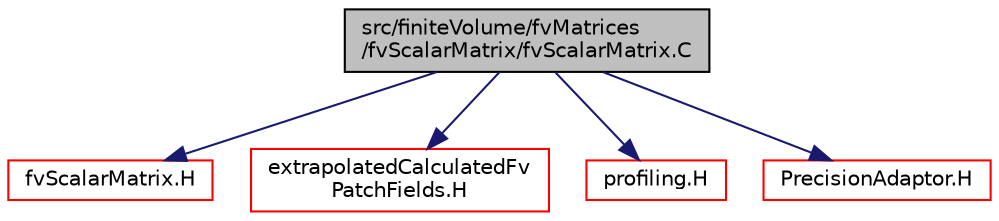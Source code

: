 digraph "src/finiteVolume/fvMatrices/fvScalarMatrix/fvScalarMatrix.C"
{
  bgcolor="transparent";
  edge [fontname="Helvetica",fontsize="10",labelfontname="Helvetica",labelfontsize="10"];
  node [fontname="Helvetica",fontsize="10",shape=record];
  Node1 [label="src/finiteVolume/fvMatrices\l/fvScalarMatrix/fvScalarMatrix.C",height=0.2,width=0.4,color="black", fillcolor="grey75", style="filled" fontcolor="black"];
  Node1 -> Node2 [color="midnightblue",fontsize="10",style="solid",fontname="Helvetica"];
  Node2 [label="fvScalarMatrix.H",height=0.2,width=0.4,color="red",URL="$fvScalarMatrix_8H.html",tooltip="A scalar instance of fvMatrix. "];
  Node1 -> Node3 [color="midnightblue",fontsize="10",style="solid",fontname="Helvetica"];
  Node3 [label="extrapolatedCalculatedFv\lPatchFields.H",height=0.2,width=0.4,color="red",URL="$extrapolatedCalculatedFvPatchFields_8H.html"];
  Node1 -> Node4 [color="midnightblue",fontsize="10",style="solid",fontname="Helvetica"];
  Node4 [label="profiling.H",height=0.2,width=0.4,color="red",URL="$profiling_8H.html"];
  Node1 -> Node5 [color="midnightblue",fontsize="10",style="solid",fontname="Helvetica"];
  Node5 [label="PrecisionAdaptor.H",height=0.2,width=0.4,color="red",URL="$PrecisionAdaptor_8H.html"];
}

